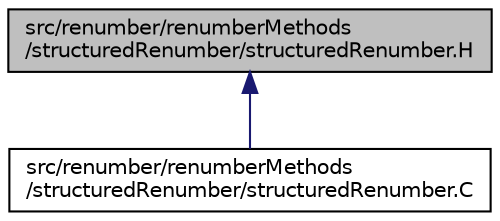 digraph "src/renumber/renumberMethods/structuredRenumber/structuredRenumber.H"
{
  bgcolor="transparent";
  edge [fontname="Helvetica",fontsize="10",labelfontname="Helvetica",labelfontsize="10"];
  node [fontname="Helvetica",fontsize="10",shape=record];
  Node1 [label="src/renumber/renumberMethods\l/structuredRenumber/structuredRenumber.H",height=0.2,width=0.4,color="black", fillcolor="grey75", style="filled", fontcolor="black"];
  Node1 -> Node2 [dir="back",color="midnightblue",fontsize="10",style="solid",fontname="Helvetica"];
  Node2 [label="src/renumber/renumberMethods\l/structuredRenumber/structuredRenumber.C",height=0.2,width=0.4,color="black",URL="$a09606.html"];
}

